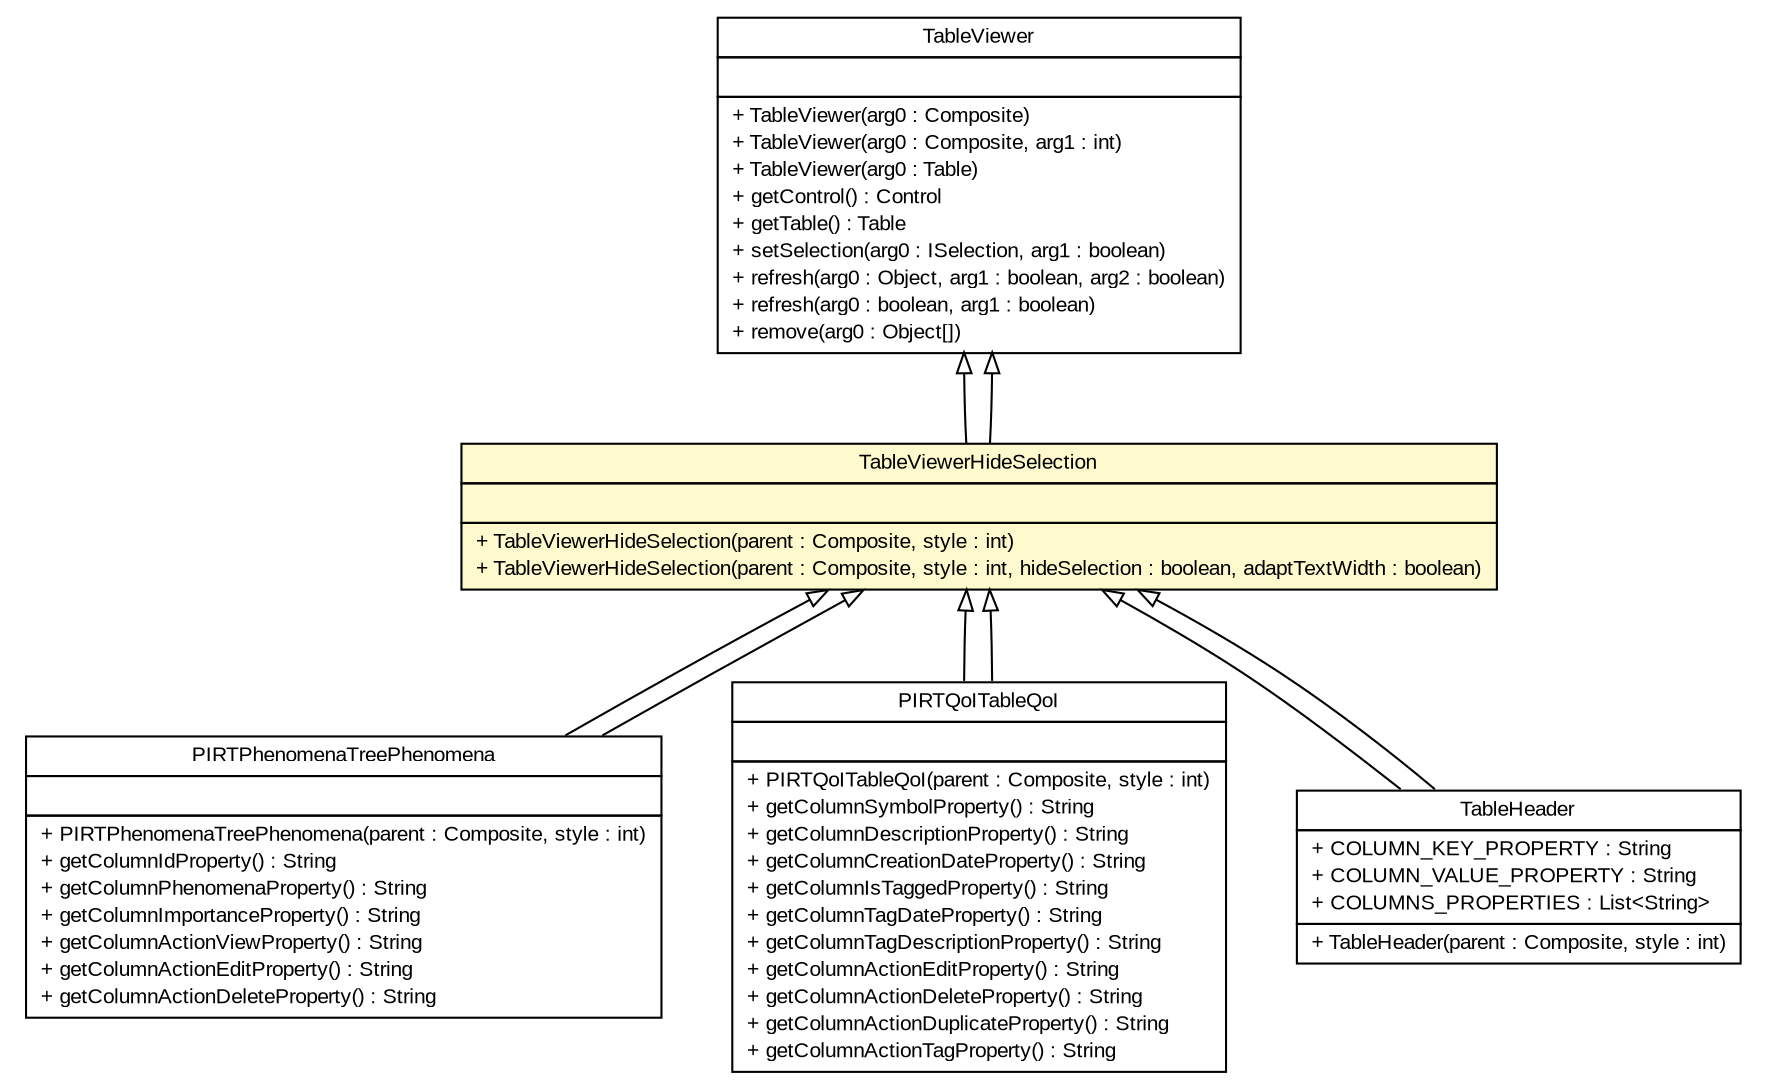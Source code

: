 #!/usr/local/bin/dot
#
# Class diagram 
# Generated by UMLGraph version R5_6-24-gf6e263 (http://www.umlgraph.org/)
#

digraph G {
	edge [fontname="arial",fontsize=10,labelfontname="arial",labelfontsize=10];
	node [fontname="arial",fontsize=10,shape=plaintext];
	nodesep=0.25;
	ranksep=0.5;
	// gov.sandia.cf.parts.viewer.PIRTPhenomenaTreePhenomena
	c407571 [label=<<table title="gov.sandia.cf.parts.viewer.PIRTPhenomenaTreePhenomena" border="0" cellborder="1" cellspacing="0" cellpadding="2" port="p" href="./PIRTPhenomenaTreePhenomena.html">
		<tr><td><table border="0" cellspacing="0" cellpadding="1">
<tr><td align="center" balign="center"> PIRTPhenomenaTreePhenomena </td></tr>
		</table></td></tr>
		<tr><td><table border="0" cellspacing="0" cellpadding="1">
<tr><td align="left" balign="left">  </td></tr>
		</table></td></tr>
		<tr><td><table border="0" cellspacing="0" cellpadding="1">
<tr><td align="left" balign="left"> + PIRTPhenomenaTreePhenomena(parent : Composite, style : int) </td></tr>
<tr><td align="left" balign="left"> + getColumnIdProperty() : String </td></tr>
<tr><td align="left" balign="left"> + getColumnPhenomenaProperty() : String </td></tr>
<tr><td align="left" balign="left"> + getColumnImportanceProperty() : String </td></tr>
<tr><td align="left" balign="left"> + getColumnActionViewProperty() : String </td></tr>
<tr><td align="left" balign="left"> + getColumnActionEditProperty() : String </td></tr>
<tr><td align="left" balign="left"> + getColumnActionDeleteProperty() : String </td></tr>
		</table></td></tr>
		</table>>, URL="./PIRTPhenomenaTreePhenomena.html", fontname="arial", fontcolor="black", fontsize=10.0];
	// gov.sandia.cf.parts.viewer.PIRTQoITableQoI
	c407572 [label=<<table title="gov.sandia.cf.parts.viewer.PIRTQoITableQoI" border="0" cellborder="1" cellspacing="0" cellpadding="2" port="p" href="./PIRTQoITableQoI.html">
		<tr><td><table border="0" cellspacing="0" cellpadding="1">
<tr><td align="center" balign="center"> PIRTQoITableQoI </td></tr>
		</table></td></tr>
		<tr><td><table border="0" cellspacing="0" cellpadding="1">
<tr><td align="left" balign="left">  </td></tr>
		</table></td></tr>
		<tr><td><table border="0" cellspacing="0" cellpadding="1">
<tr><td align="left" balign="left"> + PIRTQoITableQoI(parent : Composite, style : int) </td></tr>
<tr><td align="left" balign="left"> + getColumnSymbolProperty() : String </td></tr>
<tr><td align="left" balign="left"> + getColumnDescriptionProperty() : String </td></tr>
<tr><td align="left" balign="left"> + getColumnCreationDateProperty() : String </td></tr>
<tr><td align="left" balign="left"> + getColumnIsTaggedProperty() : String </td></tr>
<tr><td align="left" balign="left"> + getColumnTagDateProperty() : String </td></tr>
<tr><td align="left" balign="left"> + getColumnTagDescriptionProperty() : String </td></tr>
<tr><td align="left" balign="left"> + getColumnActionEditProperty() : String </td></tr>
<tr><td align="left" balign="left"> + getColumnActionDeleteProperty() : String </td></tr>
<tr><td align="left" balign="left"> + getColumnActionDuplicateProperty() : String </td></tr>
<tr><td align="left" balign="left"> + getColumnActionTagProperty() : String </td></tr>
		</table></td></tr>
		</table>>, URL="./PIRTQoITableQoI.html", fontname="arial", fontcolor="black", fontsize=10.0];
	// gov.sandia.cf.parts.viewer.TableHeader
	c407574 [label=<<table title="gov.sandia.cf.parts.viewer.TableHeader" border="0" cellborder="1" cellspacing="0" cellpadding="2" port="p" href="./TableHeader.html">
		<tr><td><table border="0" cellspacing="0" cellpadding="1">
<tr><td align="center" balign="center"> TableHeader </td></tr>
		</table></td></tr>
		<tr><td><table border="0" cellspacing="0" cellpadding="1">
<tr><td align="left" balign="left"> + COLUMN_KEY_PROPERTY : String </td></tr>
<tr><td align="left" balign="left"> + COLUMN_VALUE_PROPERTY : String </td></tr>
<tr><td align="left" balign="left"> + COLUMNS_PROPERTIES : List&lt;String&gt; </td></tr>
		</table></td></tr>
		<tr><td><table border="0" cellspacing="0" cellpadding="1">
<tr><td align="left" balign="left"> + TableHeader(parent : Composite, style : int) </td></tr>
		</table></td></tr>
		</table>>, URL="./TableHeader.html", fontname="arial", fontcolor="black", fontsize=10.0];
	// gov.sandia.cf.parts.viewer.TableViewerHideSelection
	c407576 [label=<<table title="gov.sandia.cf.parts.viewer.TableViewerHideSelection" border="0" cellborder="1" cellspacing="0" cellpadding="2" port="p" bgcolor="lemonChiffon" href="./TableViewerHideSelection.html">
		<tr><td><table border="0" cellspacing="0" cellpadding="1">
<tr><td align="center" balign="center"> TableViewerHideSelection </td></tr>
		</table></td></tr>
		<tr><td><table border="0" cellspacing="0" cellpadding="1">
<tr><td align="left" balign="left">  </td></tr>
		</table></td></tr>
		<tr><td><table border="0" cellspacing="0" cellpadding="1">
<tr><td align="left" balign="left"> + TableViewerHideSelection(parent : Composite, style : int) </td></tr>
<tr><td align="left" balign="left"> + TableViewerHideSelection(parent : Composite, style : int, hideSelection : boolean, adaptTextWidth : boolean) </td></tr>
		</table></td></tr>
		</table>>, URL="./TableViewerHideSelection.html", fontname="arial", fontcolor="black", fontsize=10.0];
	//gov.sandia.cf.parts.viewer.PIRTPhenomenaTreePhenomena extends gov.sandia.cf.parts.viewer.TableViewerHideSelection
	c407576:p -> c407571:p [dir=back,arrowtail=empty];
	//gov.sandia.cf.parts.viewer.PIRTQoITableQoI extends gov.sandia.cf.parts.viewer.TableViewerHideSelection
	c407576:p -> c407572:p [dir=back,arrowtail=empty];
	//gov.sandia.cf.parts.viewer.TableHeader extends gov.sandia.cf.parts.viewer.TableViewerHideSelection
	c407576:p -> c407574:p [dir=back,arrowtail=empty];
	//gov.sandia.cf.parts.viewer.TableViewerHideSelection extends org.eclipse.jface.viewers.TableViewer
	c407647:p -> c407576:p [dir=back,arrowtail=empty];
	//gov.sandia.cf.parts.viewer.TableViewerHideSelection extends org.eclipse.jface.viewers.TableViewer
	c407647:p -> c407576:p [dir=back,arrowtail=empty];
	//gov.sandia.cf.parts.viewer.TableHeader extends gov.sandia.cf.parts.viewer.TableViewerHideSelection
	c407576:p -> c407574:p [dir=back,arrowtail=empty];
	//gov.sandia.cf.parts.viewer.PIRTQoITableQoI extends gov.sandia.cf.parts.viewer.TableViewerHideSelection
	c407576:p -> c407572:p [dir=back,arrowtail=empty];
	//gov.sandia.cf.parts.viewer.PIRTPhenomenaTreePhenomena extends gov.sandia.cf.parts.viewer.TableViewerHideSelection
	c407576:p -> c407571:p [dir=back,arrowtail=empty];
	// org.eclipse.jface.viewers.TableViewer
	c407647 [label=<<table title="org.eclipse.jface.viewers.TableViewer" border="0" cellborder="1" cellspacing="0" cellpadding="2" port="p" href="http://java.sun.com/j2se/1.4.2/docs/api/org/eclipse/jface/viewers/TableViewer.html">
		<tr><td><table border="0" cellspacing="0" cellpadding="1">
<tr><td align="center" balign="center"> TableViewer </td></tr>
		</table></td></tr>
		<tr><td><table border="0" cellspacing="0" cellpadding="1">
<tr><td align="left" balign="left">  </td></tr>
		</table></td></tr>
		<tr><td><table border="0" cellspacing="0" cellpadding="1">
<tr><td align="left" balign="left"> + TableViewer(arg0 : Composite) </td></tr>
<tr><td align="left" balign="left"> + TableViewer(arg0 : Composite, arg1 : int) </td></tr>
<tr><td align="left" balign="left"> + TableViewer(arg0 : Table) </td></tr>
<tr><td align="left" balign="left"> + getControl() : Control </td></tr>
<tr><td align="left" balign="left"> + getTable() : Table </td></tr>
<tr><td align="left" balign="left"> + setSelection(arg0 : ISelection, arg1 : boolean) </td></tr>
<tr><td align="left" balign="left"> + refresh(arg0 : Object, arg1 : boolean, arg2 : boolean) </td></tr>
<tr><td align="left" balign="left"> + refresh(arg0 : boolean, arg1 : boolean) </td></tr>
<tr><td align="left" balign="left"> + remove(arg0 : Object[]) </td></tr>
		</table></td></tr>
		</table>>, URL="http://java.sun.com/j2se/1.4.2/docs/api/org/eclipse/jface/viewers/TableViewer.html", fontname="arial", fontcolor="black", fontsize=10.0];
}

